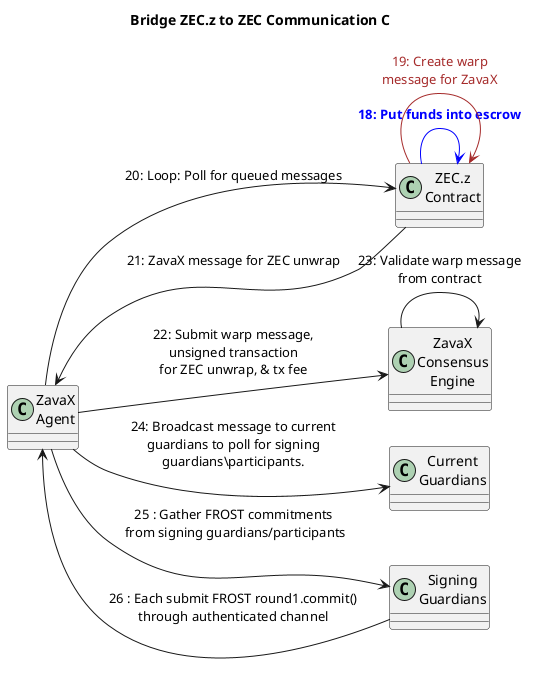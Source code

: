 @startuml
title Bridge ZEC.z to ZEC Communication C
left to right direction

class "ZEC.z\nContract" as ZC
class "ZavaX\nAgent" as ZA
class "ZavaX\nConsensus\nEngine" as ZCE

class "Current\nGuardians" as PV
class "Signing\nGuardians" as SG

ZC -down-> ZC #blue : <color:blue>**18: Put funds into escrow**
ZC -down-> ZC #brown : <color:brown>19: Create warp\n<color:brown>message for ZavaX
ZA -down-> ZC : 20: Loop: Poll for queued messages
ZC -up-> ZA : 21: ZavaX message for ZEC unwrap
ZA -down-> ZCE : 22: Submit warp message,\nunsigned transaction\nfor ZEC unwrap, & tx fee
ZCE -down-> ZCE : 23: Validate warp message\nfrom contract
ZA -down-> PV : 24: Broadcast message to current\nguardians to poll for signing\nguardians\participants.
ZA -down-> SG : 25 : Gather FROST commitments\n from signing guardians/participants
SG -up-> ZA : 26 : Each submit FROST round1.commit()\nthrough authenticated channel


@enduml
